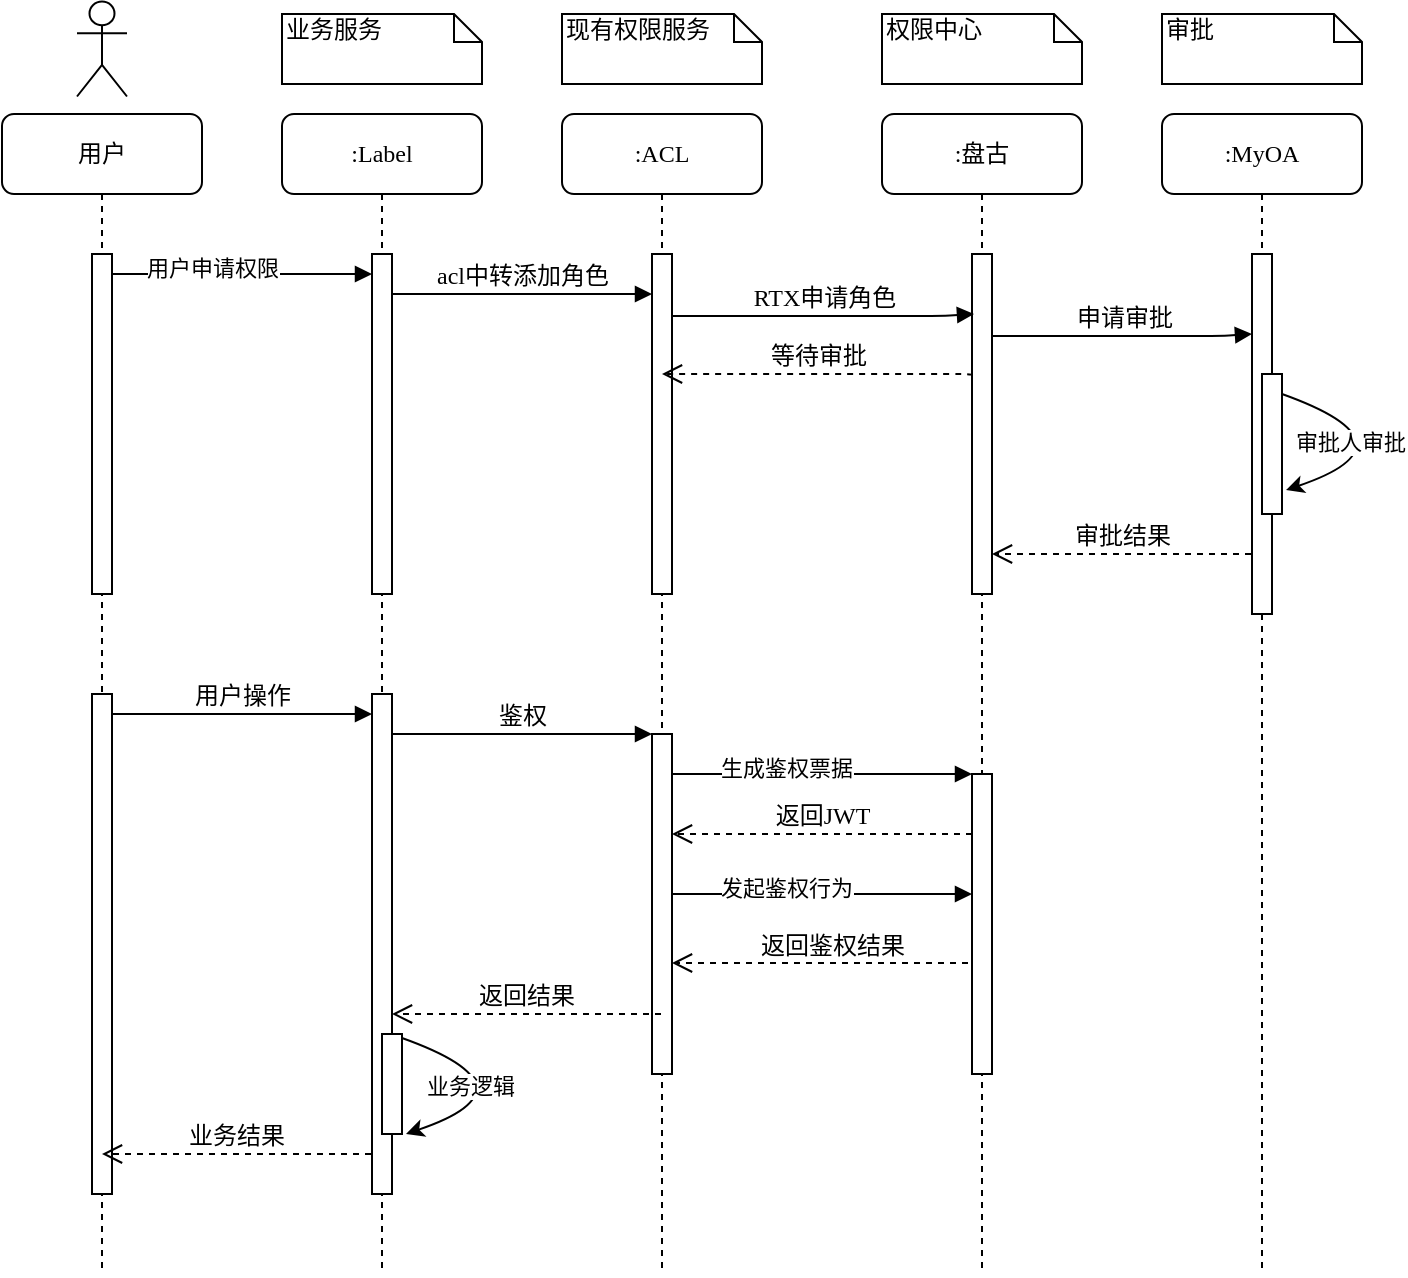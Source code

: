 <mxfile version="18.0.1" type="github">
  <diagram name="Page-1" id="13e1069c-82ec-6db2-03f1-153e76fe0fe0">
    <mxGraphModel dx="1298" dy="834" grid="1" gridSize="10" guides="1" tooltips="1" connect="1" arrows="1" fold="1" page="1" pageScale="1" pageWidth="1100" pageHeight="850" background="none" math="0" shadow="0">
      <root>
        <mxCell id="0" />
        <mxCell id="1" parent="0" />
        <mxCell id="7baba1c4bc27f4b0-2" value=":ACL" style="shape=umlLifeline;perimeter=lifelinePerimeter;whiteSpace=wrap;html=1;container=1;collapsible=0;recursiveResize=0;outlineConnect=0;rounded=1;shadow=0;comic=0;labelBackgroundColor=none;strokeWidth=1;fontFamily=Verdana;fontSize=12;align=center;" parent="1" vertex="1">
          <mxGeometry x="450" y="80" width="100" height="580" as="geometry" />
        </mxCell>
        <mxCell id="7baba1c4bc27f4b0-10" value="" style="html=1;points=[];perimeter=orthogonalPerimeter;rounded=0;shadow=0;comic=0;labelBackgroundColor=none;strokeWidth=1;fontFamily=Verdana;fontSize=12;align=center;" parent="7baba1c4bc27f4b0-2" vertex="1">
          <mxGeometry x="45" y="310" width="10" height="170" as="geometry" />
        </mxCell>
        <mxCell id="-O40QDKQW_kIN7Xz5YZF-3" value="返回JWT" style="html=1;verticalAlign=bottom;endArrow=open;dashed=1;endSize=8;labelBackgroundColor=none;fontFamily=Verdana;fontSize=12;edgeStyle=elbowEdgeStyle;elbow=vertical;" edge="1" parent="7baba1c4bc27f4b0-2">
          <mxGeometry relative="1" as="geometry">
            <mxPoint x="55" y="360" as="targetPoint" />
            <Array as="points">
              <mxPoint x="95" y="360" />
              <mxPoint x="125" y="360" />
              <mxPoint x="135" y="360" />
              <mxPoint x="165" y="350" />
            </Array>
            <mxPoint x="205" y="360" as="sourcePoint" />
          </mxGeometry>
        </mxCell>
        <mxCell id="-O40QDKQW_kIN7Xz5YZF-9" value="返回鉴权结果" style="html=1;verticalAlign=bottom;endArrow=open;dashed=1;endSize=8;labelBackgroundColor=none;fontFamily=Verdana;fontSize=12;edgeStyle=elbowEdgeStyle;elbow=vertical;" edge="1" parent="7baba1c4bc27f4b0-2">
          <mxGeometry relative="1" as="geometry">
            <mxPoint x="55" y="424.5" as="targetPoint" />
            <Array as="points">
              <mxPoint x="105" y="424.5" />
              <mxPoint x="135" y="424.5" />
              <mxPoint x="145" y="424.5" />
              <mxPoint x="175" y="414.5" />
            </Array>
            <mxPoint x="215" y="424.5" as="sourcePoint" />
          </mxGeometry>
        </mxCell>
        <mxCell id="-O40QDKQW_kIN7Xz5YZF-13" value="" style="html=1;points=[];perimeter=orthogonalPerimeter;rounded=0;shadow=0;comic=0;labelBackgroundColor=none;strokeWidth=1;fontFamily=Verdana;fontSize=12;align=center;" vertex="1" parent="7baba1c4bc27f4b0-2">
          <mxGeometry x="45" y="70" width="10" height="170" as="geometry" />
        </mxCell>
        <mxCell id="7baba1c4bc27f4b0-3" value=":盘古" style="shape=umlLifeline;perimeter=lifelinePerimeter;whiteSpace=wrap;html=1;container=1;collapsible=0;recursiveResize=0;outlineConnect=0;rounded=1;shadow=0;comic=0;labelBackgroundColor=none;strokeWidth=1;fontFamily=Verdana;fontSize=12;align=center;" parent="1" vertex="1">
          <mxGeometry x="610" y="80" width="100" height="580" as="geometry" />
        </mxCell>
        <mxCell id="7baba1c4bc27f4b0-13" value="" style="html=1;points=[];perimeter=orthogonalPerimeter;rounded=0;shadow=0;comic=0;labelBackgroundColor=none;strokeWidth=1;fontFamily=Verdana;fontSize=12;align=center;" parent="7baba1c4bc27f4b0-3" vertex="1">
          <mxGeometry x="45" y="330" width="10" height="150" as="geometry" />
        </mxCell>
        <mxCell id="-O40QDKQW_kIN7Xz5YZF-5" value="" style="html=1;verticalAlign=bottom;endArrow=block;entryX=0;entryY=0;labelBackgroundColor=none;fontFamily=Verdana;fontSize=12;edgeStyle=elbowEdgeStyle;elbow=vertical;" edge="1" parent="7baba1c4bc27f4b0-3">
          <mxGeometry relative="1" as="geometry">
            <mxPoint x="-105" y="390" as="sourcePoint" />
            <mxPoint x="45" y="390.0" as="targetPoint" />
          </mxGeometry>
        </mxCell>
        <mxCell id="-O40QDKQW_kIN7Xz5YZF-6" value="发起鉴权行为" style="edgeLabel;html=1;align=center;verticalAlign=middle;resizable=0;points=[];" vertex="1" connectable="0" parent="-O40QDKQW_kIN7Xz5YZF-5">
          <mxGeometry x="-0.24" y="3" relative="1" as="geometry">
            <mxPoint as="offset" />
          </mxGeometry>
        </mxCell>
        <mxCell id="-O40QDKQW_kIN7Xz5YZF-19" value="" style="html=1;points=[];perimeter=orthogonalPerimeter;rounded=0;shadow=0;comic=0;labelBackgroundColor=none;strokeWidth=1;fontFamily=Verdana;fontSize=12;align=center;" vertex="1" parent="7baba1c4bc27f4b0-3">
          <mxGeometry x="45" y="70" width="10" height="170" as="geometry" />
        </mxCell>
        <mxCell id="-O40QDKQW_kIN7Xz5YZF-34" value="申请审批" style="html=1;verticalAlign=bottom;endArrow=block;labelBackgroundColor=none;fontFamily=Verdana;fontSize=12;edgeStyle=elbowEdgeStyle;elbow=horizontal;exitX=1;exitY=0.182;exitDx=0;exitDy=0;exitPerimeter=0;" edge="1" parent="7baba1c4bc27f4b0-3" target="7baba1c4bc27f4b0-16">
          <mxGeometry relative="1" as="geometry">
            <mxPoint x="55" y="110.94" as="sourcePoint" />
            <mxPoint x="180" y="110" as="targetPoint" />
            <Array as="points">
              <mxPoint x="170" y="110" />
              <mxPoint x="220" y="100" />
              <mxPoint x="190" y="111" />
              <mxPoint x="206" y="110" />
            </Array>
          </mxGeometry>
        </mxCell>
        <mxCell id="7baba1c4bc27f4b0-4" value=":MyOA" style="shape=umlLifeline;perimeter=lifelinePerimeter;whiteSpace=wrap;html=1;container=1;collapsible=0;recursiveResize=0;outlineConnect=0;rounded=1;shadow=0;comic=0;labelBackgroundColor=none;strokeWidth=1;fontFamily=Verdana;fontSize=12;align=center;" parent="1" vertex="1">
          <mxGeometry x="750" y="80" width="100" height="580" as="geometry" />
        </mxCell>
        <mxCell id="7baba1c4bc27f4b0-16" value="" style="html=1;points=[];perimeter=orthogonalPerimeter;rounded=0;shadow=0;comic=0;labelBackgroundColor=none;strokeWidth=1;fontFamily=Verdana;fontSize=12;align=center;" parent="7baba1c4bc27f4b0-4" vertex="1">
          <mxGeometry x="45" y="70" width="10" height="180" as="geometry" />
        </mxCell>
        <mxCell id="7baba1c4bc27f4b0-34" value="" style="html=1;points=[];perimeter=orthogonalPerimeter;rounded=0;shadow=0;comic=0;labelBackgroundColor=none;strokeWidth=1;fontFamily=Verdana;fontSize=12;align=center;" parent="7baba1c4bc27f4b0-4" vertex="1">
          <mxGeometry x="50" y="130" width="10" height="70" as="geometry" />
        </mxCell>
        <mxCell id="-O40QDKQW_kIN7Xz5YZF-41" value="" style="endArrow=classic;html=1;curved=1;exitX=1;exitY=0.143;exitDx=0;exitDy=0;exitPerimeter=0;entryX=1.2;entryY=0.829;entryDx=0;entryDy=0;entryPerimeter=0;" edge="1" parent="7baba1c4bc27f4b0-4" source="7baba1c4bc27f4b0-34" target="7baba1c4bc27f4b0-34">
          <mxGeometry width="50" height="50" relative="1" as="geometry">
            <mxPoint x="-230" y="310" as="sourcePoint" />
            <mxPoint x="130" y="210" as="targetPoint" />
            <Array as="points">
              <mxPoint x="130" y="165" />
            </Array>
          </mxGeometry>
        </mxCell>
        <mxCell id="-O40QDKQW_kIN7Xz5YZF-42" value="审批人审批" style="edgeLabel;html=1;align=center;verticalAlign=middle;resizable=0;points=[];" vertex="1" connectable="0" parent="-O40QDKQW_kIN7Xz5YZF-41">
          <mxGeometry x="-0.451" y="-11" relative="1" as="geometry">
            <mxPoint as="offset" />
          </mxGeometry>
        </mxCell>
        <mxCell id="7baba1c4bc27f4b0-8" value=":Label" style="shape=umlLifeline;perimeter=lifelinePerimeter;whiteSpace=wrap;html=1;container=1;collapsible=0;recursiveResize=0;outlineConnect=0;rounded=1;shadow=0;comic=0;labelBackgroundColor=none;strokeWidth=1;fontFamily=Verdana;fontSize=12;align=center;" parent="1" vertex="1">
          <mxGeometry x="310" y="80" width="100" height="580" as="geometry" />
        </mxCell>
        <mxCell id="7baba1c4bc27f4b0-9" value="" style="html=1;points=[];perimeter=orthogonalPerimeter;rounded=0;shadow=0;comic=0;labelBackgroundColor=none;strokeWidth=1;fontFamily=Verdana;fontSize=12;align=center;" parent="7baba1c4bc27f4b0-8" vertex="1">
          <mxGeometry x="45" y="290" width="10" height="250" as="geometry" />
        </mxCell>
        <mxCell id="-O40QDKQW_kIN7Xz5YZF-11" value="返回结果" style="html=1;verticalAlign=bottom;endArrow=open;dashed=1;endSize=8;labelBackgroundColor=none;fontFamily=Verdana;fontSize=12;edgeStyle=elbowEdgeStyle;elbow=vertical;" edge="1" parent="7baba1c4bc27f4b0-8">
          <mxGeometry relative="1" as="geometry">
            <mxPoint x="55" y="450" as="targetPoint" />
            <Array as="points">
              <mxPoint x="105" y="450" />
              <mxPoint x="135" y="450" />
              <mxPoint x="145" y="450" />
              <mxPoint x="175" y="440" />
            </Array>
            <mxPoint x="189.5" y="450" as="sourcePoint" />
          </mxGeometry>
        </mxCell>
        <mxCell id="-O40QDKQW_kIN7Xz5YZF-12" value="" style="html=1;points=[];perimeter=orthogonalPerimeter;rounded=0;shadow=0;comic=0;labelBackgroundColor=none;strokeWidth=1;fontFamily=Verdana;fontSize=12;align=center;" vertex="1" parent="7baba1c4bc27f4b0-8">
          <mxGeometry x="45" y="70" width="10" height="170" as="geometry" />
        </mxCell>
        <mxCell id="-O40QDKQW_kIN7Xz5YZF-29" value="" style="html=1;points=[];perimeter=orthogonalPerimeter;rounded=0;shadow=0;comic=0;labelBackgroundColor=none;strokeWidth=1;fontFamily=Verdana;fontSize=12;align=center;" vertex="1" parent="7baba1c4bc27f4b0-8">
          <mxGeometry x="50" y="460" width="10" height="50" as="geometry" />
        </mxCell>
        <mxCell id="-O40QDKQW_kIN7Xz5YZF-45" value="" style="endArrow=classic;html=1;curved=1;exitX=1;exitY=0.143;exitDx=0;exitDy=0;exitPerimeter=0;entryX=1.2;entryY=0.829;entryDx=0;entryDy=0;entryPerimeter=0;" edge="1" parent="7baba1c4bc27f4b0-8">
          <mxGeometry width="50" height="50" relative="1" as="geometry">
            <mxPoint x="60" y="461.98" as="sourcePoint" />
            <mxPoint x="62" y="510" as="targetPoint" />
            <Array as="points">
              <mxPoint x="130" y="486.97" />
            </Array>
          </mxGeometry>
        </mxCell>
        <mxCell id="-O40QDKQW_kIN7Xz5YZF-46" value="业务逻辑" style="edgeLabel;html=1;align=center;verticalAlign=middle;resizable=0;points=[];" vertex="1" connectable="0" parent="-O40QDKQW_kIN7Xz5YZF-45">
          <mxGeometry x="-0.451" y="-11" relative="1" as="geometry">
            <mxPoint as="offset" />
          </mxGeometry>
        </mxCell>
        <mxCell id="7baba1c4bc27f4b0-11" value="鉴权" style="html=1;verticalAlign=bottom;endArrow=block;entryX=0;entryY=0;labelBackgroundColor=none;fontFamily=Verdana;fontSize=12;edgeStyle=elbowEdgeStyle;elbow=vertical;" parent="1" source="7baba1c4bc27f4b0-9" target="7baba1c4bc27f4b0-10" edge="1">
          <mxGeometry relative="1" as="geometry">
            <mxPoint x="430" y="400" as="sourcePoint" />
          </mxGeometry>
        </mxCell>
        <mxCell id="7baba1c4bc27f4b0-14" value="" style="html=1;verticalAlign=bottom;endArrow=block;entryX=0;entryY=0;labelBackgroundColor=none;fontFamily=Verdana;fontSize=12;edgeStyle=elbowEdgeStyle;elbow=vertical;" parent="1" source="7baba1c4bc27f4b0-10" target="7baba1c4bc27f4b0-13" edge="1">
          <mxGeometry relative="1" as="geometry">
            <mxPoint x="580" y="410" as="sourcePoint" />
          </mxGeometry>
        </mxCell>
        <mxCell id="-O40QDKQW_kIN7Xz5YZF-2" value="生成鉴权票据" style="edgeLabel;html=1;align=center;verticalAlign=middle;resizable=0;points=[];" vertex="1" connectable="0" parent="7baba1c4bc27f4b0-14">
          <mxGeometry x="-0.24" y="3" relative="1" as="geometry">
            <mxPoint as="offset" />
          </mxGeometry>
        </mxCell>
        <mxCell id="7baba1c4bc27f4b0-40" value="业务服务" style="shape=note;whiteSpace=wrap;html=1;size=14;verticalAlign=top;align=left;spacingTop=-6;rounded=0;shadow=0;comic=0;labelBackgroundColor=none;strokeWidth=1;fontFamily=Verdana;fontSize=12" parent="1" vertex="1">
          <mxGeometry x="310" y="30" width="100" height="35" as="geometry" />
        </mxCell>
        <mxCell id="7baba1c4bc27f4b0-41" value="现有权限服务" style="shape=note;whiteSpace=wrap;html=1;size=14;verticalAlign=top;align=left;spacingTop=-6;rounded=0;shadow=0;comic=0;labelBackgroundColor=none;strokeWidth=1;fontFamily=Verdana;fontSize=12" parent="1" vertex="1">
          <mxGeometry x="450" y="30" width="100" height="35" as="geometry" />
        </mxCell>
        <mxCell id="7baba1c4bc27f4b0-42" value="权限中心" style="shape=note;whiteSpace=wrap;html=1;size=14;verticalAlign=top;align=left;spacingTop=-6;rounded=0;shadow=0;comic=0;labelBackgroundColor=none;strokeWidth=1;fontFamily=Verdana;fontSize=12" parent="1" vertex="1">
          <mxGeometry x="610" y="30" width="100" height="35" as="geometry" />
        </mxCell>
        <mxCell id="7baba1c4bc27f4b0-43" value="审批" style="shape=note;whiteSpace=wrap;html=1;size=14;verticalAlign=top;align=left;spacingTop=-6;rounded=0;shadow=0;comic=0;labelBackgroundColor=none;strokeWidth=1;fontFamily=Verdana;fontSize=12" parent="1" vertex="1">
          <mxGeometry x="750" y="30" width="100" height="35" as="geometry" />
        </mxCell>
        <mxCell id="-O40QDKQW_kIN7Xz5YZF-21" value="用户" style="shape=umlLifeline;perimeter=lifelinePerimeter;whiteSpace=wrap;html=1;container=1;collapsible=0;recursiveResize=0;outlineConnect=0;rounded=1;shadow=0;comic=0;labelBackgroundColor=none;strokeWidth=1;fontFamily=Verdana;fontSize=12;align=center;" vertex="1" parent="1">
          <mxGeometry x="170" y="80" width="100" height="580" as="geometry" />
        </mxCell>
        <mxCell id="-O40QDKQW_kIN7Xz5YZF-22" value="" style="html=1;points=[];perimeter=orthogonalPerimeter;rounded=0;shadow=0;comic=0;labelBackgroundColor=none;strokeWidth=1;fontFamily=Verdana;fontSize=12;align=center;" vertex="1" parent="-O40QDKQW_kIN7Xz5YZF-21">
          <mxGeometry x="45" y="290" width="10" height="250" as="geometry" />
        </mxCell>
        <mxCell id="-O40QDKQW_kIN7Xz5YZF-24" value="" style="html=1;points=[];perimeter=orthogonalPerimeter;rounded=0;shadow=0;comic=0;labelBackgroundColor=none;strokeWidth=1;fontFamily=Verdana;fontSize=12;align=center;" vertex="1" parent="-O40QDKQW_kIN7Xz5YZF-21">
          <mxGeometry x="45" y="70" width="10" height="170" as="geometry" />
        </mxCell>
        <mxCell id="-O40QDKQW_kIN7Xz5YZF-25" value="" style="html=1;verticalAlign=bottom;endArrow=block;entryX=0;entryY=0;labelBackgroundColor=none;fontFamily=Verdana;fontSize=12;edgeStyle=elbowEdgeStyle;elbow=horizontal;" edge="1" parent="-O40QDKQW_kIN7Xz5YZF-21">
          <mxGeometry relative="1" as="geometry">
            <mxPoint x="55" y="80" as="sourcePoint" />
            <mxPoint x="185" y="80" as="targetPoint" />
          </mxGeometry>
        </mxCell>
        <mxCell id="-O40QDKQW_kIN7Xz5YZF-32" value="用户申请权限" style="edgeLabel;html=1;align=center;verticalAlign=middle;resizable=0;points=[];" vertex="1" connectable="0" parent="-O40QDKQW_kIN7Xz5YZF-25">
          <mxGeometry x="-0.231" y="3" relative="1" as="geometry">
            <mxPoint as="offset" />
          </mxGeometry>
        </mxCell>
        <mxCell id="-O40QDKQW_kIN7Xz5YZF-27" value="" style="shape=umlActor;verticalLabelPosition=bottom;verticalAlign=top;html=1;" vertex="1" parent="1">
          <mxGeometry x="207.5" y="23.75" width="25" height="47.5" as="geometry" />
        </mxCell>
        <mxCell id="-O40QDKQW_kIN7Xz5YZF-28" value="用户操作" style="html=1;verticalAlign=bottom;endArrow=block;entryX=0;entryY=0;labelBackgroundColor=none;fontFamily=Verdana;fontSize=12;edgeStyle=elbowEdgeStyle;elbow=vertical;" edge="1" parent="1">
          <mxGeometry relative="1" as="geometry">
            <mxPoint x="225" y="380" as="sourcePoint" />
            <mxPoint x="355" y="380" as="targetPoint" />
          </mxGeometry>
        </mxCell>
        <mxCell id="-O40QDKQW_kIN7Xz5YZF-20" value="acl中转添加角色" style="html=1;verticalAlign=bottom;endArrow=block;entryX=0;entryY=0;labelBackgroundColor=none;fontFamily=Verdana;fontSize=12;edgeStyle=elbowEdgeStyle;elbow=horizontal;" edge="1" parent="1">
          <mxGeometry relative="1" as="geometry">
            <mxPoint x="365" y="170" as="sourcePoint" />
            <mxPoint x="495" y="170" as="targetPoint" />
          </mxGeometry>
        </mxCell>
        <mxCell id="-O40QDKQW_kIN7Xz5YZF-33" value="RTX申请角色" style="html=1;verticalAlign=bottom;endArrow=block;labelBackgroundColor=none;fontFamily=Verdana;fontSize=12;edgeStyle=elbowEdgeStyle;elbow=horizontal;exitX=1;exitY=0.182;exitDx=0;exitDy=0;exitPerimeter=0;" edge="1" parent="1" source="-O40QDKQW_kIN7Xz5YZF-13">
          <mxGeometry relative="1" as="geometry">
            <mxPoint x="510" y="180" as="sourcePoint" />
            <mxPoint x="656" y="180" as="targetPoint" />
            <Array as="points">
              <mxPoint x="640" y="180" />
              <mxPoint x="620" y="180" />
              <mxPoint x="670" y="170" />
              <mxPoint x="640" y="181" />
              <mxPoint x="656" y="180" />
            </Array>
          </mxGeometry>
        </mxCell>
        <mxCell id="-O40QDKQW_kIN7Xz5YZF-38" value="审批结果" style="html=1;verticalAlign=bottom;endArrow=open;dashed=1;endSize=8;labelBackgroundColor=none;fontFamily=Verdana;fontSize=12;edgeStyle=elbowEdgeStyle;elbow=vertical;" edge="1" parent="1" target="-O40QDKQW_kIN7Xz5YZF-19">
          <mxGeometry relative="1" as="geometry">
            <mxPoint x="690" y="300" as="targetPoint" />
            <Array as="points">
              <mxPoint x="710" y="300" />
              <mxPoint x="740" y="300" />
              <mxPoint x="750" y="300" />
              <mxPoint x="780" y="290" />
            </Array>
            <mxPoint x="794.5" y="300" as="sourcePoint" />
          </mxGeometry>
        </mxCell>
        <mxCell id="-O40QDKQW_kIN7Xz5YZF-39" value="等待审批" style="html=1;verticalAlign=bottom;endArrow=open;dashed=1;endSize=8;labelBackgroundColor=none;fontFamily=Verdana;fontSize=12;edgeStyle=elbowEdgeStyle;elbow=vertical;exitX=0;exitY=0.359;exitDx=0;exitDy=0;exitPerimeter=0;" edge="1" parent="1" source="-O40QDKQW_kIN7Xz5YZF-19" target="7baba1c4bc27f4b0-2">
          <mxGeometry relative="1" as="geometry">
            <mxPoint x="530" y="210" as="targetPoint" />
            <Array as="points">
              <mxPoint x="565" y="210" />
              <mxPoint x="595" y="210" />
              <mxPoint x="605" y="210" />
              <mxPoint x="635" y="200" />
            </Array>
            <mxPoint x="649.5" y="210" as="sourcePoint" />
          </mxGeometry>
        </mxCell>
        <mxCell id="-O40QDKQW_kIN7Xz5YZF-47" value="业务结果" style="html=1;verticalAlign=bottom;endArrow=open;dashed=1;endSize=8;labelBackgroundColor=none;fontFamily=Verdana;fontSize=12;edgeStyle=elbowEdgeStyle;elbow=vertical;" edge="1" parent="1">
          <mxGeometry relative="1" as="geometry">
            <mxPoint x="220" y="600" as="targetPoint" />
            <Array as="points">
              <mxPoint x="270" y="600" />
              <mxPoint x="300" y="600" />
              <mxPoint x="310" y="600" />
              <mxPoint x="340" y="590" />
            </Array>
            <mxPoint x="354.5" y="600" as="sourcePoint" />
          </mxGeometry>
        </mxCell>
      </root>
    </mxGraphModel>
  </diagram>
</mxfile>
